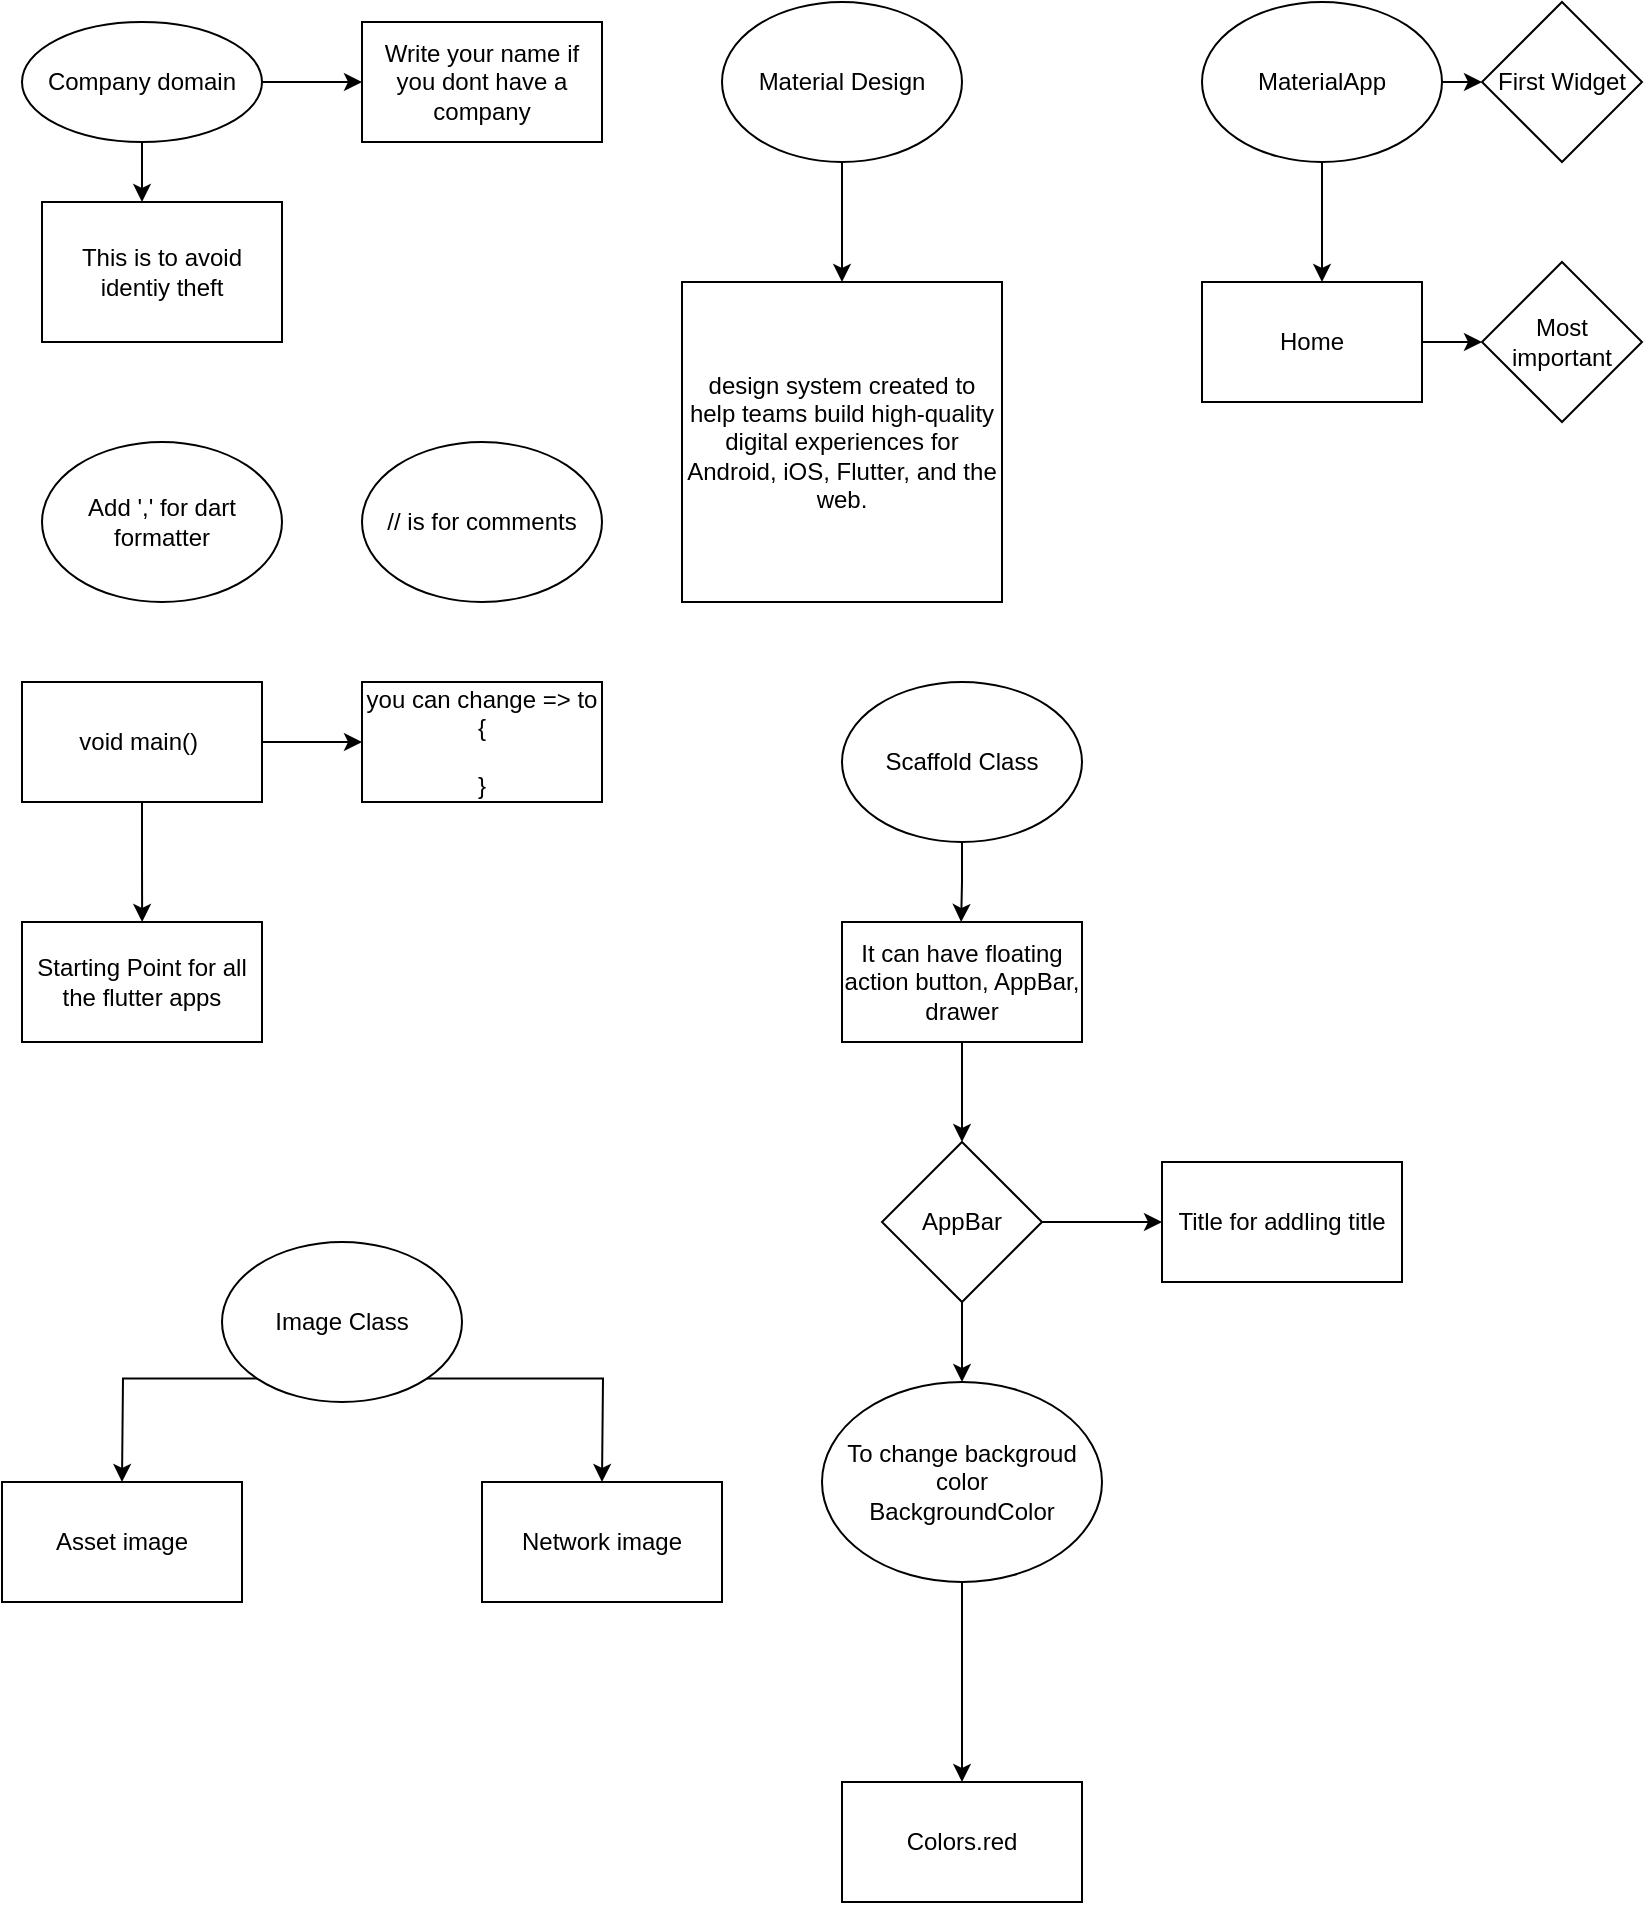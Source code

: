 <mxfile version="14.1.1" type="github">
  <diagram id="3MKQyLr7hOw10va2EOXg" name="Page-1">
    <mxGraphModel dx="729" dy="830" grid="1" gridSize="10" guides="1" tooltips="1" connect="1" arrows="1" fold="1" page="1" pageScale="1" pageWidth="850" pageHeight="1100" math="0" shadow="0">
      <root>
        <mxCell id="0" />
        <mxCell id="1" parent="0" />
        <mxCell id="bey7hjCSY9WOKvqfFOsq-2" style="edgeStyle=orthogonalEdgeStyle;rounded=0;orthogonalLoop=1;jettySize=auto;html=1;exitX=0.5;exitY=1;exitDx=0;exitDy=0;" edge="1" parent="1" source="bey7hjCSY9WOKvqfFOsq-1">
          <mxGeometry relative="1" as="geometry">
            <mxPoint x="90" y="120" as="targetPoint" />
          </mxGeometry>
        </mxCell>
        <mxCell id="bey7hjCSY9WOKvqfFOsq-4" style="edgeStyle=orthogonalEdgeStyle;rounded=0;orthogonalLoop=1;jettySize=auto;html=1;exitX=1;exitY=0.5;exitDx=0;exitDy=0;" edge="1" parent="1" source="bey7hjCSY9WOKvqfFOsq-1">
          <mxGeometry relative="1" as="geometry">
            <mxPoint x="200" y="60" as="targetPoint" />
          </mxGeometry>
        </mxCell>
        <mxCell id="bey7hjCSY9WOKvqfFOsq-1" value="Company domain" style="ellipse;whiteSpace=wrap;html=1;" vertex="1" parent="1">
          <mxGeometry x="30" y="30" width="120" height="60" as="geometry" />
        </mxCell>
        <mxCell id="bey7hjCSY9WOKvqfFOsq-3" value="This is to avoid identiy theft" style="whiteSpace=wrap;html=1;" vertex="1" parent="1">
          <mxGeometry x="40" y="120" width="120" height="70" as="geometry" />
        </mxCell>
        <mxCell id="bey7hjCSY9WOKvqfFOsq-5" value="Write your name if you dont have a company" style="whiteSpace=wrap;html=1;" vertex="1" parent="1">
          <mxGeometry x="200" y="30" width="120" height="60" as="geometry" />
        </mxCell>
        <mxCell id="bey7hjCSY9WOKvqfFOsq-7" style="edgeStyle=orthogonalEdgeStyle;rounded=0;orthogonalLoop=1;jettySize=auto;html=1;exitX=0.5;exitY=1;exitDx=0;exitDy=0;" edge="1" parent="1" source="bey7hjCSY9WOKvqfFOsq-6">
          <mxGeometry relative="1" as="geometry">
            <mxPoint x="440" y="160" as="targetPoint" />
          </mxGeometry>
        </mxCell>
        <mxCell id="bey7hjCSY9WOKvqfFOsq-6" value="Material Design" style="ellipse;whiteSpace=wrap;html=1;" vertex="1" parent="1">
          <mxGeometry x="380" y="20" width="120" height="80" as="geometry" />
        </mxCell>
        <mxCell id="bey7hjCSY9WOKvqfFOsq-9" value="design system created to help teams build high-quality digital experiences for Android, iOS, Flutter, and the web." style="whiteSpace=wrap;html=1;" vertex="1" parent="1">
          <mxGeometry x="360" y="160" width="160" height="160" as="geometry" />
        </mxCell>
        <mxCell id="bey7hjCSY9WOKvqfFOsq-11" style="edgeStyle=orthogonalEdgeStyle;rounded=0;orthogonalLoop=1;jettySize=auto;html=1;exitX=0.5;exitY=1;exitDx=0;exitDy=0;" edge="1" parent="1" source="bey7hjCSY9WOKvqfFOsq-10">
          <mxGeometry relative="1" as="geometry">
            <mxPoint x="680" y="160" as="targetPoint" />
          </mxGeometry>
        </mxCell>
        <mxCell id="bey7hjCSY9WOKvqfFOsq-16" style="edgeStyle=orthogonalEdgeStyle;rounded=0;orthogonalLoop=1;jettySize=auto;html=1;exitX=1;exitY=0.5;exitDx=0;exitDy=0;" edge="1" parent="1" source="bey7hjCSY9WOKvqfFOsq-10">
          <mxGeometry relative="1" as="geometry">
            <mxPoint x="760" y="60" as="targetPoint" />
          </mxGeometry>
        </mxCell>
        <mxCell id="bey7hjCSY9WOKvqfFOsq-10" value="MaterialApp" style="ellipse;whiteSpace=wrap;html=1;" vertex="1" parent="1">
          <mxGeometry x="620" y="20" width="120" height="80" as="geometry" />
        </mxCell>
        <mxCell id="bey7hjCSY9WOKvqfFOsq-13" style="edgeStyle=orthogonalEdgeStyle;rounded=0;orthogonalLoop=1;jettySize=auto;html=1;exitX=1;exitY=0.5;exitDx=0;exitDy=0;" edge="1" parent="1" source="bey7hjCSY9WOKvqfFOsq-12">
          <mxGeometry relative="1" as="geometry">
            <mxPoint x="760" y="190" as="targetPoint" />
          </mxGeometry>
        </mxCell>
        <mxCell id="bey7hjCSY9WOKvqfFOsq-12" value="Home" style="whiteSpace=wrap;html=1;" vertex="1" parent="1">
          <mxGeometry x="620" y="160" width="110" height="60" as="geometry" />
        </mxCell>
        <mxCell id="bey7hjCSY9WOKvqfFOsq-15" value="Most important" style="rhombus;whiteSpace=wrap;html=1;" vertex="1" parent="1">
          <mxGeometry x="760" y="150" width="80" height="80" as="geometry" />
        </mxCell>
        <mxCell id="bey7hjCSY9WOKvqfFOsq-17" value="First Widget" style="rhombus;whiteSpace=wrap;html=1;" vertex="1" parent="1">
          <mxGeometry x="760" y="20" width="80" height="80" as="geometry" />
        </mxCell>
        <mxCell id="bey7hjCSY9WOKvqfFOsq-18" value="Add &#39;,&#39; for dart formatter" style="ellipse;whiteSpace=wrap;html=1;" vertex="1" parent="1">
          <mxGeometry x="40" y="240" width="120" height="80" as="geometry" />
        </mxCell>
        <mxCell id="bey7hjCSY9WOKvqfFOsq-20" style="edgeStyle=orthogonalEdgeStyle;rounded=0;orthogonalLoop=1;jettySize=auto;html=1;exitX=0.5;exitY=1;exitDx=0;exitDy=0;" edge="1" parent="1" source="bey7hjCSY9WOKvqfFOsq-19">
          <mxGeometry relative="1" as="geometry">
            <mxPoint x="90.069" y="480.0" as="targetPoint" />
          </mxGeometry>
        </mxCell>
        <mxCell id="bey7hjCSY9WOKvqfFOsq-22" style="edgeStyle=orthogonalEdgeStyle;rounded=0;orthogonalLoop=1;jettySize=auto;html=1;exitX=1;exitY=0.5;exitDx=0;exitDy=0;" edge="1" parent="1" source="bey7hjCSY9WOKvqfFOsq-19">
          <mxGeometry relative="1" as="geometry">
            <mxPoint x="200" y="390.034" as="targetPoint" />
          </mxGeometry>
        </mxCell>
        <mxCell id="bey7hjCSY9WOKvqfFOsq-19" value="void main()&amp;nbsp;" style="whiteSpace=wrap;html=1;" vertex="1" parent="1">
          <mxGeometry x="30" y="360" width="120" height="60" as="geometry" />
        </mxCell>
        <mxCell id="bey7hjCSY9WOKvqfFOsq-21" value="Starting Point for all the flutter apps" style="whiteSpace=wrap;html=1;" vertex="1" parent="1">
          <mxGeometry x="30" y="480" width="120" height="60" as="geometry" />
        </mxCell>
        <mxCell id="bey7hjCSY9WOKvqfFOsq-23" value="you can change =&amp;gt; to { &lt;br&gt;&lt;br&gt;}" style="whiteSpace=wrap;html=1;" vertex="1" parent="1">
          <mxGeometry x="200" y="360" width="120" height="60" as="geometry" />
        </mxCell>
        <mxCell id="bey7hjCSY9WOKvqfFOsq-24" value="// is for comments" style="ellipse;whiteSpace=wrap;html=1;" vertex="1" parent="1">
          <mxGeometry x="200" y="240" width="120" height="80" as="geometry" />
        </mxCell>
        <mxCell id="bey7hjCSY9WOKvqfFOsq-26" style="edgeStyle=orthogonalEdgeStyle;rounded=0;orthogonalLoop=1;jettySize=auto;html=1;exitX=0.5;exitY=1;exitDx=0;exitDy=0;" edge="1" parent="1" source="bey7hjCSY9WOKvqfFOsq-25">
          <mxGeometry relative="1" as="geometry">
            <mxPoint x="499.571" y="480" as="targetPoint" />
          </mxGeometry>
        </mxCell>
        <mxCell id="bey7hjCSY9WOKvqfFOsq-25" value="Scaffold Class" style="ellipse;whiteSpace=wrap;html=1;" vertex="1" parent="1">
          <mxGeometry x="440" y="360" width="120" height="80" as="geometry" />
        </mxCell>
        <mxCell id="bey7hjCSY9WOKvqfFOsq-29" style="edgeStyle=orthogonalEdgeStyle;rounded=0;orthogonalLoop=1;jettySize=auto;html=1;exitX=0.5;exitY=1;exitDx=0;exitDy=0;entryX=0.5;entryY=0;entryDx=0;entryDy=0;" edge="1" parent="1" source="bey7hjCSY9WOKvqfFOsq-27" target="bey7hjCSY9WOKvqfFOsq-28">
          <mxGeometry relative="1" as="geometry" />
        </mxCell>
        <mxCell id="bey7hjCSY9WOKvqfFOsq-27" value="It can have floating action button, AppBar, drawer" style="whiteSpace=wrap;html=1;" vertex="1" parent="1">
          <mxGeometry x="440" y="480" width="120" height="60" as="geometry" />
        </mxCell>
        <mxCell id="bey7hjCSY9WOKvqfFOsq-39" value="" style="edgeStyle=none;rounded=0;orthogonalLoop=1;jettySize=auto;html=1;" edge="1" parent="1" source="bey7hjCSY9WOKvqfFOsq-28" target="bey7hjCSY9WOKvqfFOsq-37">
          <mxGeometry relative="1" as="geometry" />
        </mxCell>
        <mxCell id="bey7hjCSY9WOKvqfFOsq-43" value="" style="edgeStyle=none;rounded=0;orthogonalLoop=1;jettySize=auto;html=1;" edge="1" parent="1" source="bey7hjCSY9WOKvqfFOsq-28" target="bey7hjCSY9WOKvqfFOsq-42">
          <mxGeometry relative="1" as="geometry" />
        </mxCell>
        <mxCell id="bey7hjCSY9WOKvqfFOsq-28" value="AppBar" style="rhombus;whiteSpace=wrap;html=1;" vertex="1" parent="1">
          <mxGeometry x="460" y="590" width="80" height="80" as="geometry" />
        </mxCell>
        <mxCell id="bey7hjCSY9WOKvqfFOsq-41" value="" style="edgeStyle=none;rounded=0;orthogonalLoop=1;jettySize=auto;html=1;" edge="1" parent="1" source="bey7hjCSY9WOKvqfFOsq-37" target="bey7hjCSY9WOKvqfFOsq-40">
          <mxGeometry relative="1" as="geometry" />
        </mxCell>
        <mxCell id="bey7hjCSY9WOKvqfFOsq-37" value="To change backgroud color&lt;br&gt;BackgroundColor" style="ellipse;whiteSpace=wrap;html=1;" vertex="1" parent="1">
          <mxGeometry x="430" y="710" width="140" height="100" as="geometry" />
        </mxCell>
        <mxCell id="bey7hjCSY9WOKvqfFOsq-40" value="Colors.red" style="whiteSpace=wrap;html=1;" vertex="1" parent="1">
          <mxGeometry x="440" y="910" width="120" height="60" as="geometry" />
        </mxCell>
        <mxCell id="bey7hjCSY9WOKvqfFOsq-42" value="Title for addling title" style="whiteSpace=wrap;html=1;" vertex="1" parent="1">
          <mxGeometry x="600" y="600" width="120" height="60" as="geometry" />
        </mxCell>
        <mxCell id="bey7hjCSY9WOKvqfFOsq-48" style="edgeStyle=orthogonalEdgeStyle;rounded=0;orthogonalLoop=1;jettySize=auto;html=1;exitX=0;exitY=1;exitDx=0;exitDy=0;" edge="1" parent="1" source="bey7hjCSY9WOKvqfFOsq-44">
          <mxGeometry relative="1" as="geometry">
            <mxPoint x="80" y="760" as="targetPoint" />
          </mxGeometry>
        </mxCell>
        <mxCell id="bey7hjCSY9WOKvqfFOsq-52" style="edgeStyle=orthogonalEdgeStyle;rounded=0;orthogonalLoop=1;jettySize=auto;html=1;exitX=1;exitY=1;exitDx=0;exitDy=0;" edge="1" parent="1" source="bey7hjCSY9WOKvqfFOsq-44">
          <mxGeometry relative="1" as="geometry">
            <mxPoint x="320" y="760" as="targetPoint" />
          </mxGeometry>
        </mxCell>
        <mxCell id="bey7hjCSY9WOKvqfFOsq-44" value="Image Class" style="ellipse;whiteSpace=wrap;html=1;" vertex="1" parent="1">
          <mxGeometry x="130" y="640" width="120" height="80" as="geometry" />
        </mxCell>
        <mxCell id="bey7hjCSY9WOKvqfFOsq-51" value="Asset image" style="whiteSpace=wrap;html=1;" vertex="1" parent="1">
          <mxGeometry x="20" y="760" width="120" height="60" as="geometry" />
        </mxCell>
        <mxCell id="bey7hjCSY9WOKvqfFOsq-53" value="Network image" style="whiteSpace=wrap;html=1;" vertex="1" parent="1">
          <mxGeometry x="260" y="760" width="120" height="60" as="geometry" />
        </mxCell>
      </root>
    </mxGraphModel>
  </diagram>
</mxfile>
